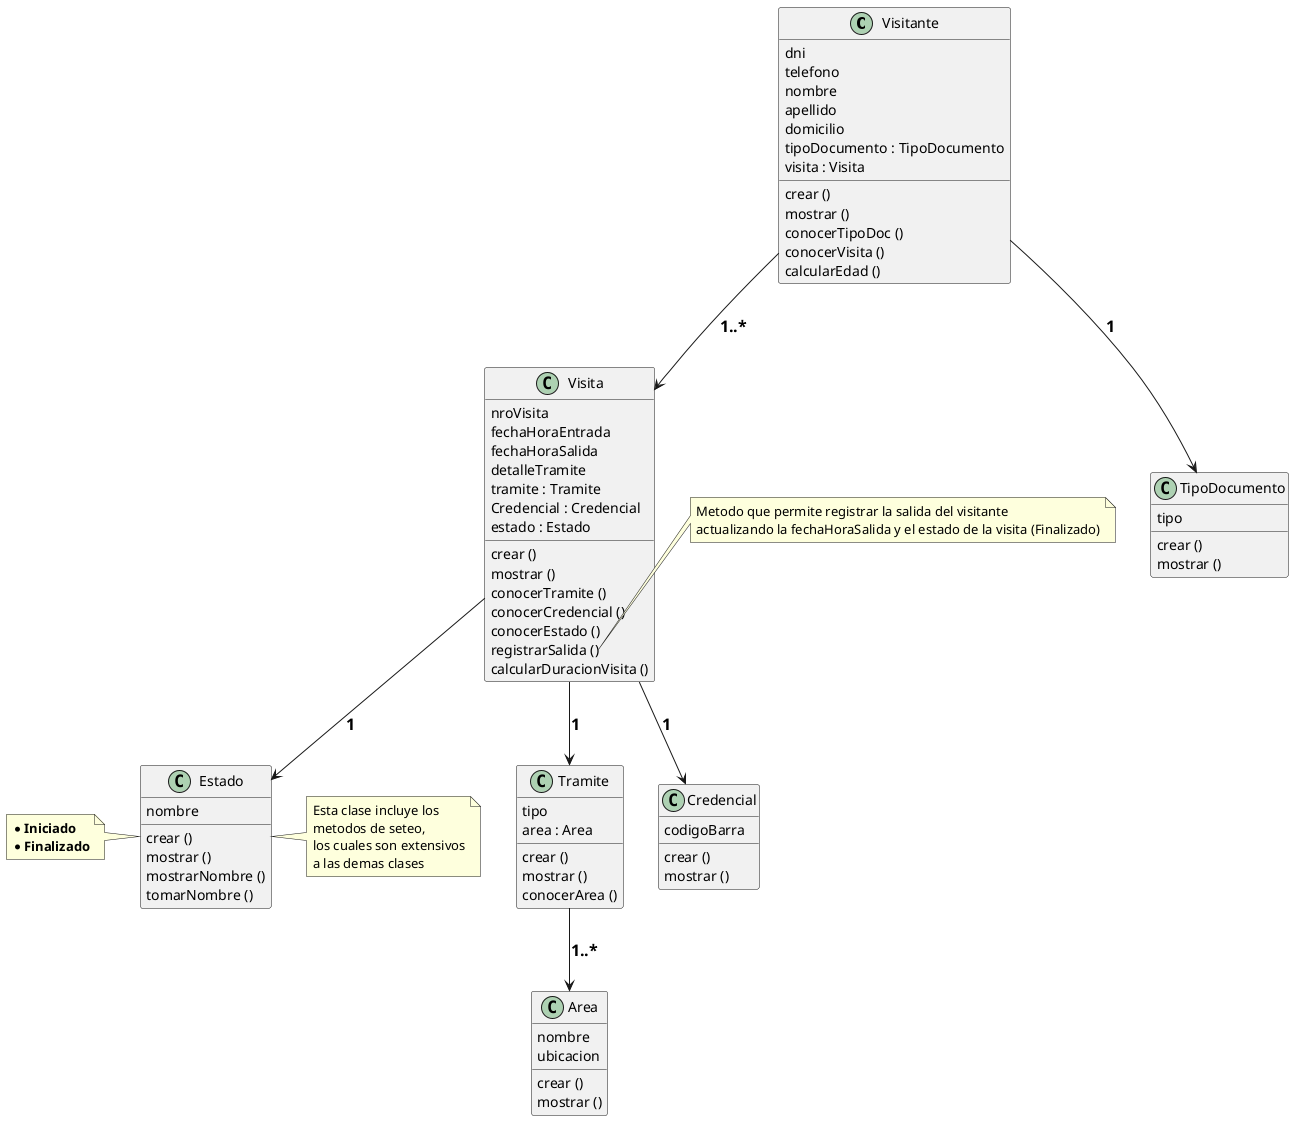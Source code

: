 @startuml ministerio de salud
' DEFINICION DE CLASES

class Visitante {
    dni
    telefono
    nombre
    apellido
    domicilio
    tipoDocumento : TipoDocumento
    visita : Visita
    crear ()
    mostrar ()
    conocerTipoDoc ()
    conocerVisita ()
    calcularEdad ()
}
class Visita {
    nroVisita
    fechaHoraEntrada
    fechaHoraSalida
    detalleTramite
    tramite : Tramite
    Credencial : Credencial
    estado : Estado
    crear ()
    mostrar ()
    conocerTramite ()
    conocerCredencial ()
    conocerEstado ()
    registrarSalida ()
    calcularDuracionVisita ()
}
class Area {
    nombre
    ubicacion
    crear ()
    mostrar ()
}
class Tramite {
    tipo
    area : Area
    crear ()
    mostrar ()
    conocerArea ()
}
class Credencial {
    codigoBarra
    crear ()
    mostrar ()
}
class Estado {
    nombre
    crear ()
    mostrar ()
    mostrarNombre ()
    tomarNombre ()
}
class TipoDocumento {
    tipo
    crear ()
    mostrar ()
}

' NOTAS CON ALIAS
note "Esta clase incluye los\nmetodos de seteo,\nlos cuales son extensivos\na las demas clases" as N1

' NOTAS CON  POSICIONAMIENTO
note left of Estado
    * <b>Iniciado</b>
    * <b>Finalizado</b>
end note
note right of Visita::registrarSalida
    Metodo que permite registrar la salida del visitante
    actualizando la fechaHoraSalida y el estado de la visita (Finalizado)
end note
' RELACIONES
Estado -> N1
Visitante --> TipoDocumento :<size: 16><b>1</b></size>
Visitante --> Visita : <size: 16><b>1..*</b></size>
Visita --> Tramite : <size: 16><b>1</b></size>
Visita --> Credencial : <size: 16><b>1</b></size>
Visita --> Estado : <size: 16><b>1</b></size>
Tramite --> Area : <size: 16><b>1..*</b></size>

@enduml
